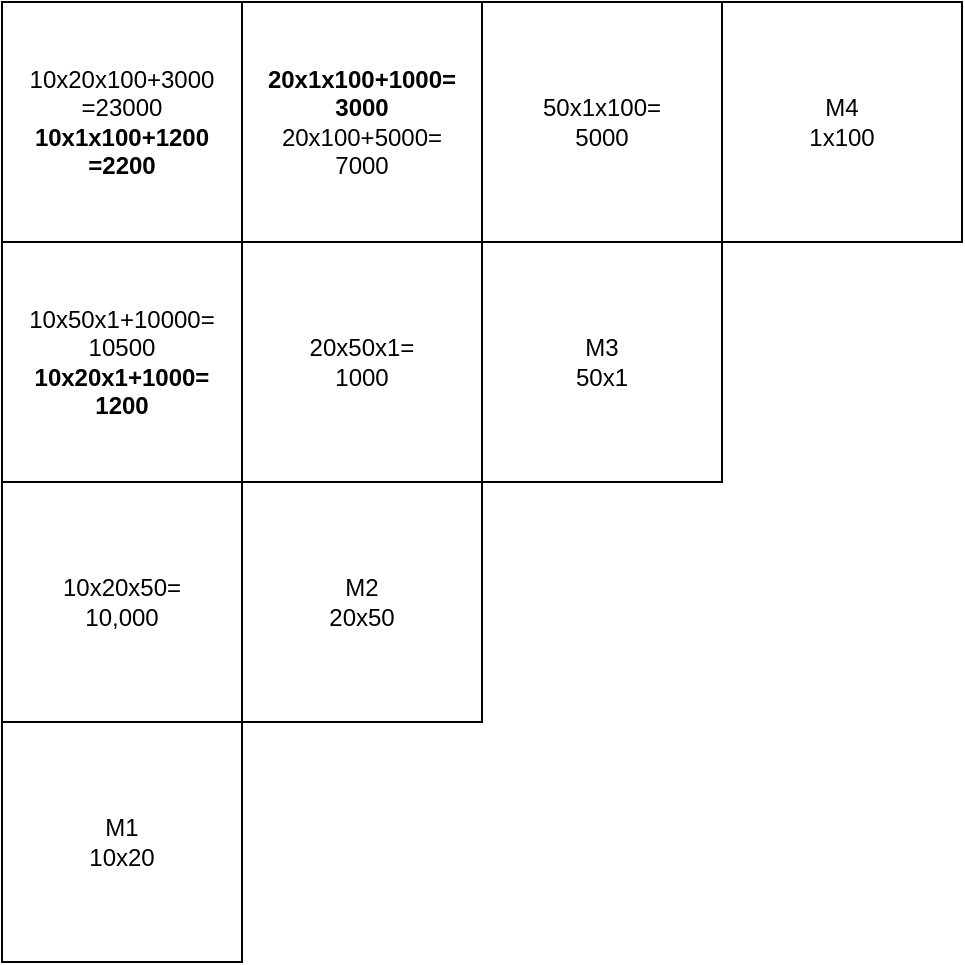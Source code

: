 <mxfile version="10.7.7" type="device"><diagram id="EjRAzCz_y54v17o2XI5t" name="Page-1"><mxGraphModel dx="754" dy="1179" grid="1" gridSize="10" guides="1" tooltips="1" connect="1" arrows="1" fold="1" page="1" pageScale="1" pageWidth="850" pageHeight="1100" math="0" shadow="0"><root><mxCell id="0"/><mxCell id="1" parent="0"/><mxCell id="6mmQ_Foa3SFFjmpjfvlc-1" value="10x20x100+3000&lt;br&gt;=23000&lt;br&gt;&lt;b&gt;10x1x100+1200&lt;br&gt;=2200&lt;/b&gt;&lt;br&gt;" style="whiteSpace=wrap;html=1;aspect=fixed;" vertex="1" parent="1"><mxGeometry x="120" y="200" width="120" height="120" as="geometry"/></mxCell><mxCell id="6mmQ_Foa3SFFjmpjfvlc-2" value="&lt;b&gt;20x1x100+1000=&lt;br&gt;3000&lt;/b&gt;&lt;br&gt;20x100+5000=&lt;br&gt;7000&lt;br&gt;" style="whiteSpace=wrap;html=1;aspect=fixed;" vertex="1" parent="1"><mxGeometry x="240" y="200" width="120" height="120" as="geometry"/></mxCell><mxCell id="6mmQ_Foa3SFFjmpjfvlc-3" value="50x1x100=&lt;br&gt;5000&lt;br&gt;" style="whiteSpace=wrap;html=1;aspect=fixed;" vertex="1" parent="1"><mxGeometry x="360" y="200" width="120" height="120" as="geometry"/></mxCell><mxCell id="6mmQ_Foa3SFFjmpjfvlc-4" value="M4&lt;br&gt;1x100&lt;br&gt;" style="whiteSpace=wrap;html=1;aspect=fixed;" vertex="1" parent="1"><mxGeometry x="480" y="200" width="120" height="120" as="geometry"/></mxCell><mxCell id="6mmQ_Foa3SFFjmpjfvlc-5" value="10x50x1+10000=&lt;br&gt;10500&lt;br&gt;&lt;b&gt;10x20x1+1000=&lt;br&gt;1200&lt;/b&gt;&lt;br&gt;" style="whiteSpace=wrap;html=1;aspect=fixed;" vertex="1" parent="1"><mxGeometry x="120" y="320" width="120" height="120" as="geometry"/></mxCell><mxCell id="6mmQ_Foa3SFFjmpjfvlc-6" value="20x50x1=&lt;br&gt;1000&lt;br&gt;" style="whiteSpace=wrap;html=1;aspect=fixed;" vertex="1" parent="1"><mxGeometry x="240" y="320" width="120" height="120" as="geometry"/></mxCell><mxCell id="6mmQ_Foa3SFFjmpjfvlc-7" value="M3&lt;br&gt;50x1&lt;br&gt;" style="whiteSpace=wrap;html=1;aspect=fixed;" vertex="1" parent="1"><mxGeometry x="360" y="320" width="120" height="120" as="geometry"/></mxCell><mxCell id="6mmQ_Foa3SFFjmpjfvlc-9" value="10x20x50=&lt;br&gt;10,000&lt;br&gt;" style="whiteSpace=wrap;html=1;aspect=fixed;" vertex="1" parent="1"><mxGeometry x="120" y="440" width="120" height="120" as="geometry"/></mxCell><mxCell id="6mmQ_Foa3SFFjmpjfvlc-10" value="M2&lt;br&gt;20x50&lt;br&gt;" style="whiteSpace=wrap;html=1;aspect=fixed;" vertex="1" parent="1"><mxGeometry x="240" y="440" width="120" height="120" as="geometry"/></mxCell><mxCell id="6mmQ_Foa3SFFjmpjfvlc-13" value="M1&lt;br&gt;10x20&lt;br&gt;" style="whiteSpace=wrap;html=1;aspect=fixed;" vertex="1" parent="1"><mxGeometry x="120" y="560" width="120" height="120" as="geometry"/></mxCell></root></mxGraphModel></diagram></mxfile>